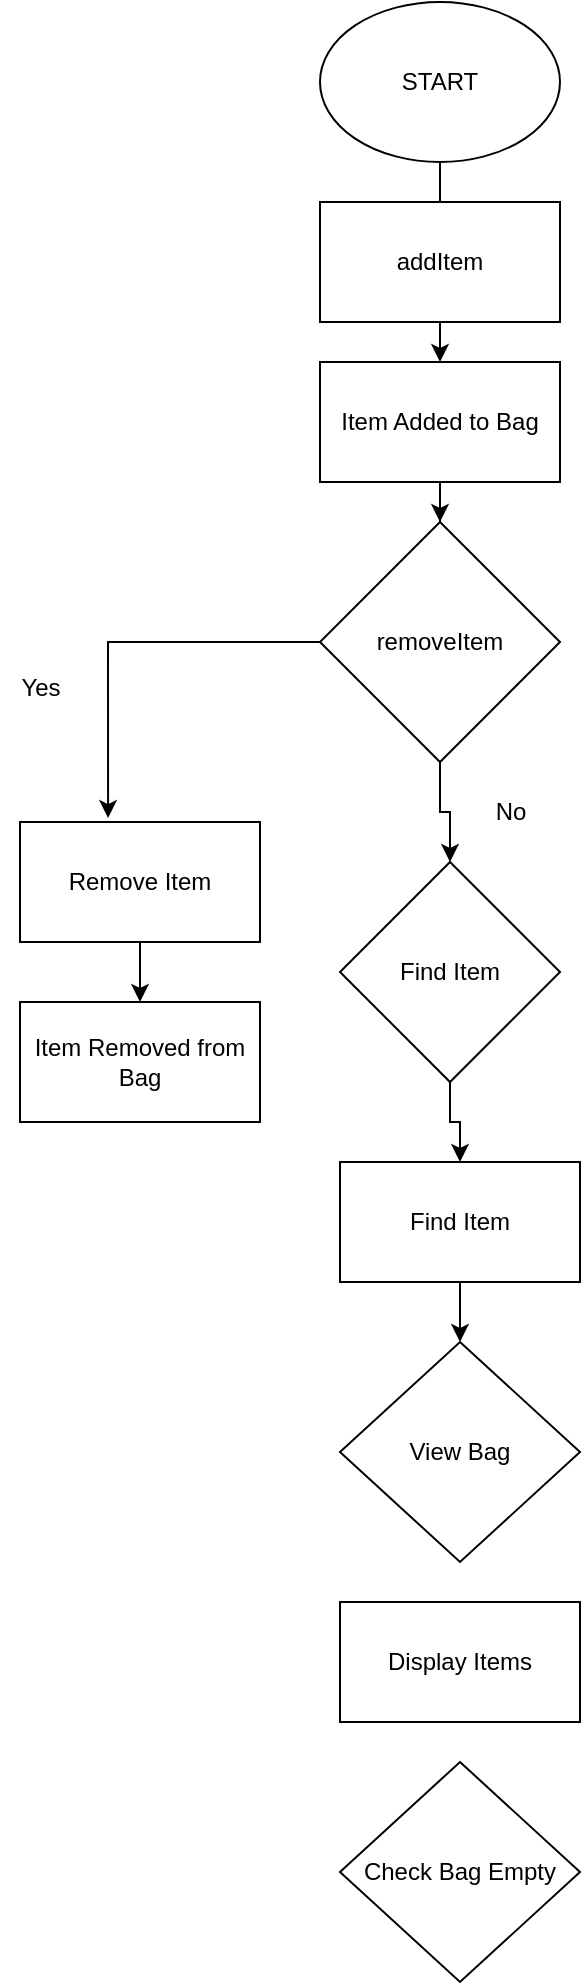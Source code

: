 <mxfile version="21.4.0" type="github">
  <diagram name="Page-1" id="Imk16OxFVDaxZm2hK-x9">
    <mxGraphModel dx="1434" dy="796" grid="1" gridSize="10" guides="1" tooltips="1" connect="1" arrows="1" fold="1" page="1" pageScale="1" pageWidth="850" pageHeight="1100" math="0" shadow="0">
      <root>
        <mxCell id="0" />
        <mxCell id="1" parent="0" />
        <mxCell id="lYUHP31h-ABC185jrZF8-12" value="" style="edgeStyle=orthogonalEdgeStyle;rounded=0;orthogonalLoop=1;jettySize=auto;html=1;" edge="1" parent="1" source="lYUHP31h-ABC185jrZF8-1" target="lYUHP31h-ABC185jrZF8-3">
          <mxGeometry relative="1" as="geometry" />
        </mxCell>
        <mxCell id="lYUHP31h-ABC185jrZF8-1" value="START" style="ellipse;whiteSpace=wrap;html=1;" vertex="1" parent="1">
          <mxGeometry x="340" y="40" width="120" height="80" as="geometry" />
        </mxCell>
        <mxCell id="lYUHP31h-ABC185jrZF8-2" value="addItem" style="rounded=0;whiteSpace=wrap;html=1;" vertex="1" parent="1">
          <mxGeometry x="340" y="140" width="120" height="60" as="geometry" />
        </mxCell>
        <mxCell id="lYUHP31h-ABC185jrZF8-13" value="" style="edgeStyle=orthogonalEdgeStyle;rounded=0;orthogonalLoop=1;jettySize=auto;html=1;" edge="1" parent="1" source="lYUHP31h-ABC185jrZF8-3" target="lYUHP31h-ABC185jrZF8-4">
          <mxGeometry relative="1" as="geometry" />
        </mxCell>
        <mxCell id="lYUHP31h-ABC185jrZF8-3" value="Item Added to Bag" style="rounded=0;whiteSpace=wrap;html=1;" vertex="1" parent="1">
          <mxGeometry x="340" y="220" width="120" height="60" as="geometry" />
        </mxCell>
        <mxCell id="lYUHP31h-ABC185jrZF8-14" value="" style="edgeStyle=orthogonalEdgeStyle;rounded=0;orthogonalLoop=1;jettySize=auto;html=1;entryX=0.367;entryY=-0.033;entryDx=0;entryDy=0;entryPerimeter=0;" edge="1" parent="1" source="lYUHP31h-ABC185jrZF8-4" target="lYUHP31h-ABC185jrZF8-5">
          <mxGeometry relative="1" as="geometry">
            <mxPoint x="260" y="360" as="targetPoint" />
          </mxGeometry>
        </mxCell>
        <mxCell id="lYUHP31h-ABC185jrZF8-17" value="" style="edgeStyle=orthogonalEdgeStyle;rounded=0;orthogonalLoop=1;jettySize=auto;html=1;" edge="1" parent="1" source="lYUHP31h-ABC185jrZF8-4" target="lYUHP31h-ABC185jrZF8-7">
          <mxGeometry relative="1" as="geometry" />
        </mxCell>
        <mxCell id="lYUHP31h-ABC185jrZF8-4" value="removeItem" style="rhombus;whiteSpace=wrap;html=1;" vertex="1" parent="1">
          <mxGeometry x="340" y="300" width="120" height="120" as="geometry" />
        </mxCell>
        <mxCell id="lYUHP31h-ABC185jrZF8-16" value="" style="edgeStyle=orthogonalEdgeStyle;rounded=0;orthogonalLoop=1;jettySize=auto;html=1;" edge="1" parent="1" source="lYUHP31h-ABC185jrZF8-5" target="lYUHP31h-ABC185jrZF8-6">
          <mxGeometry relative="1" as="geometry" />
        </mxCell>
        <mxCell id="lYUHP31h-ABC185jrZF8-5" value="Remove Item" style="rounded=0;whiteSpace=wrap;html=1;" vertex="1" parent="1">
          <mxGeometry x="190" y="450" width="120" height="60" as="geometry" />
        </mxCell>
        <mxCell id="lYUHP31h-ABC185jrZF8-6" value="Item Removed from Bag" style="rounded=0;whiteSpace=wrap;html=1;" vertex="1" parent="1">
          <mxGeometry x="190" y="540" width="120" height="60" as="geometry" />
        </mxCell>
        <mxCell id="lYUHP31h-ABC185jrZF8-19" value="" style="edgeStyle=orthogonalEdgeStyle;rounded=0;orthogonalLoop=1;jettySize=auto;html=1;" edge="1" parent="1" source="lYUHP31h-ABC185jrZF8-7" target="lYUHP31h-ABC185jrZF8-8">
          <mxGeometry relative="1" as="geometry" />
        </mxCell>
        <mxCell id="lYUHP31h-ABC185jrZF8-7" value="Find Item" style="rhombus;whiteSpace=wrap;html=1;" vertex="1" parent="1">
          <mxGeometry x="350" y="470" width="110" height="110" as="geometry" />
        </mxCell>
        <mxCell id="lYUHP31h-ABC185jrZF8-20" value="" style="edgeStyle=orthogonalEdgeStyle;rounded=0;orthogonalLoop=1;jettySize=auto;html=1;" edge="1" parent="1" source="lYUHP31h-ABC185jrZF8-8" target="lYUHP31h-ABC185jrZF8-9">
          <mxGeometry relative="1" as="geometry" />
        </mxCell>
        <mxCell id="lYUHP31h-ABC185jrZF8-8" value="Find Item" style="rounded=0;whiteSpace=wrap;html=1;" vertex="1" parent="1">
          <mxGeometry x="350" y="620" width="120" height="60" as="geometry" />
        </mxCell>
        <mxCell id="lYUHP31h-ABC185jrZF8-9" value="View Bag" style="rhombus;whiteSpace=wrap;html=1;" vertex="1" parent="1">
          <mxGeometry x="350" y="710" width="120" height="110" as="geometry" />
        </mxCell>
        <mxCell id="lYUHP31h-ABC185jrZF8-10" value="Display Items" style="rounded=0;whiteSpace=wrap;html=1;" vertex="1" parent="1">
          <mxGeometry x="350" y="840" width="120" height="60" as="geometry" />
        </mxCell>
        <mxCell id="lYUHP31h-ABC185jrZF8-11" value="Check Bag Empty" style="rhombus;whiteSpace=wrap;html=1;" vertex="1" parent="1">
          <mxGeometry x="350" y="920" width="120" height="110" as="geometry" />
        </mxCell>
        <mxCell id="lYUHP31h-ABC185jrZF8-15" value="Yes" style="text;html=1;align=center;verticalAlign=middle;resizable=0;points=[];autosize=1;strokeColor=none;fillColor=none;" vertex="1" parent="1">
          <mxGeometry x="180" y="368" width="40" height="30" as="geometry" />
        </mxCell>
        <mxCell id="lYUHP31h-ABC185jrZF8-18" value="No" style="text;html=1;align=center;verticalAlign=middle;resizable=0;points=[];autosize=1;strokeColor=none;fillColor=none;" vertex="1" parent="1">
          <mxGeometry x="415" y="430" width="40" height="30" as="geometry" />
        </mxCell>
      </root>
    </mxGraphModel>
  </diagram>
</mxfile>
